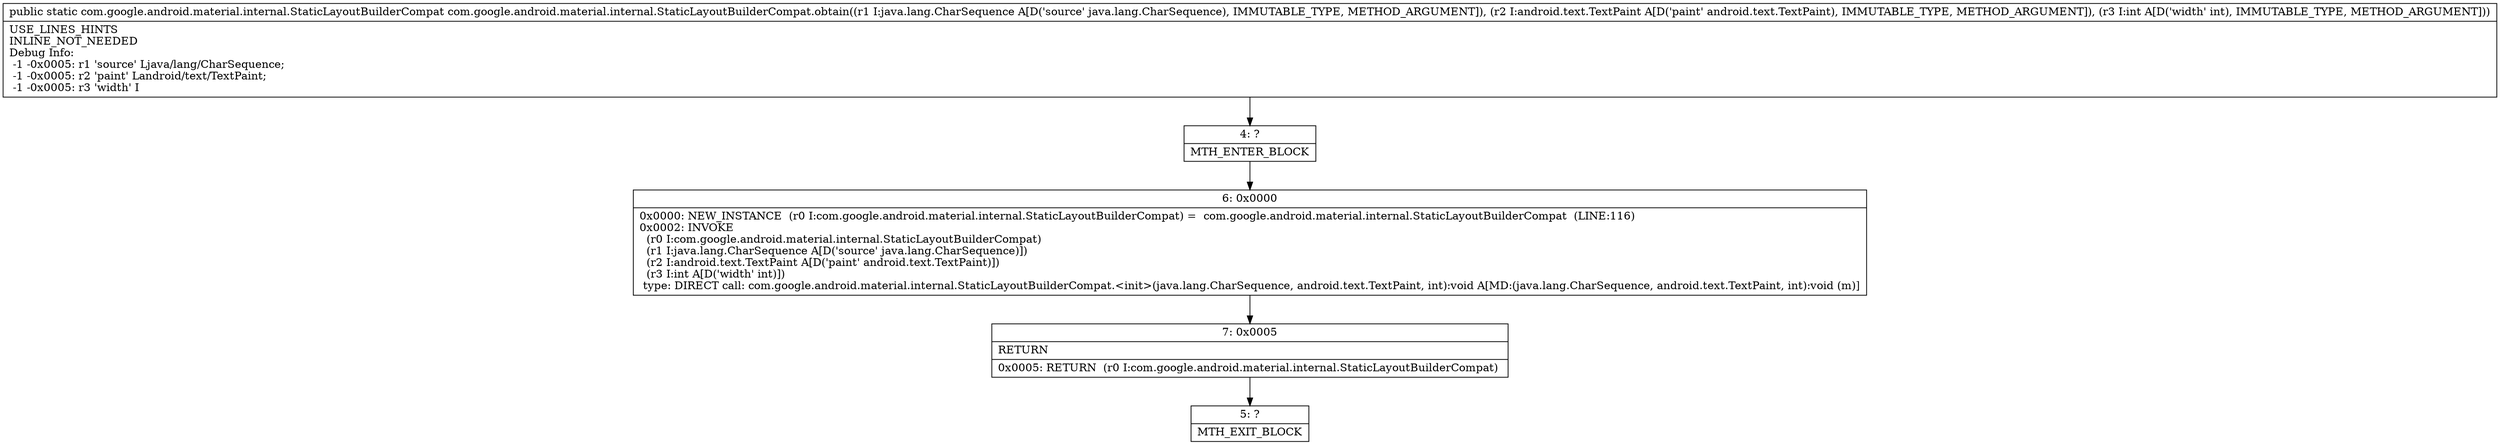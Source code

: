 digraph "CFG forcom.google.android.material.internal.StaticLayoutBuilderCompat.obtain(Ljava\/lang\/CharSequence;Landroid\/text\/TextPaint;I)Lcom\/google\/android\/material\/internal\/StaticLayoutBuilderCompat;" {
Node_4 [shape=record,label="{4\:\ ?|MTH_ENTER_BLOCK\l}"];
Node_6 [shape=record,label="{6\:\ 0x0000|0x0000: NEW_INSTANCE  (r0 I:com.google.android.material.internal.StaticLayoutBuilderCompat) =  com.google.android.material.internal.StaticLayoutBuilderCompat  (LINE:116)\l0x0002: INVOKE  \l  (r0 I:com.google.android.material.internal.StaticLayoutBuilderCompat)\l  (r1 I:java.lang.CharSequence A[D('source' java.lang.CharSequence)])\l  (r2 I:android.text.TextPaint A[D('paint' android.text.TextPaint)])\l  (r3 I:int A[D('width' int)])\l type: DIRECT call: com.google.android.material.internal.StaticLayoutBuilderCompat.\<init\>(java.lang.CharSequence, android.text.TextPaint, int):void A[MD:(java.lang.CharSequence, android.text.TextPaint, int):void (m)]\l}"];
Node_7 [shape=record,label="{7\:\ 0x0005|RETURN\l|0x0005: RETURN  (r0 I:com.google.android.material.internal.StaticLayoutBuilderCompat) \l}"];
Node_5 [shape=record,label="{5\:\ ?|MTH_EXIT_BLOCK\l}"];
MethodNode[shape=record,label="{public static com.google.android.material.internal.StaticLayoutBuilderCompat com.google.android.material.internal.StaticLayoutBuilderCompat.obtain((r1 I:java.lang.CharSequence A[D('source' java.lang.CharSequence), IMMUTABLE_TYPE, METHOD_ARGUMENT]), (r2 I:android.text.TextPaint A[D('paint' android.text.TextPaint), IMMUTABLE_TYPE, METHOD_ARGUMENT]), (r3 I:int A[D('width' int), IMMUTABLE_TYPE, METHOD_ARGUMENT]))  | USE_LINES_HINTS\lINLINE_NOT_NEEDED\lDebug Info:\l  \-1 \-0x0005: r1 'source' Ljava\/lang\/CharSequence;\l  \-1 \-0x0005: r2 'paint' Landroid\/text\/TextPaint;\l  \-1 \-0x0005: r3 'width' I\l}"];
MethodNode -> Node_4;Node_4 -> Node_6;
Node_6 -> Node_7;
Node_7 -> Node_5;
}

